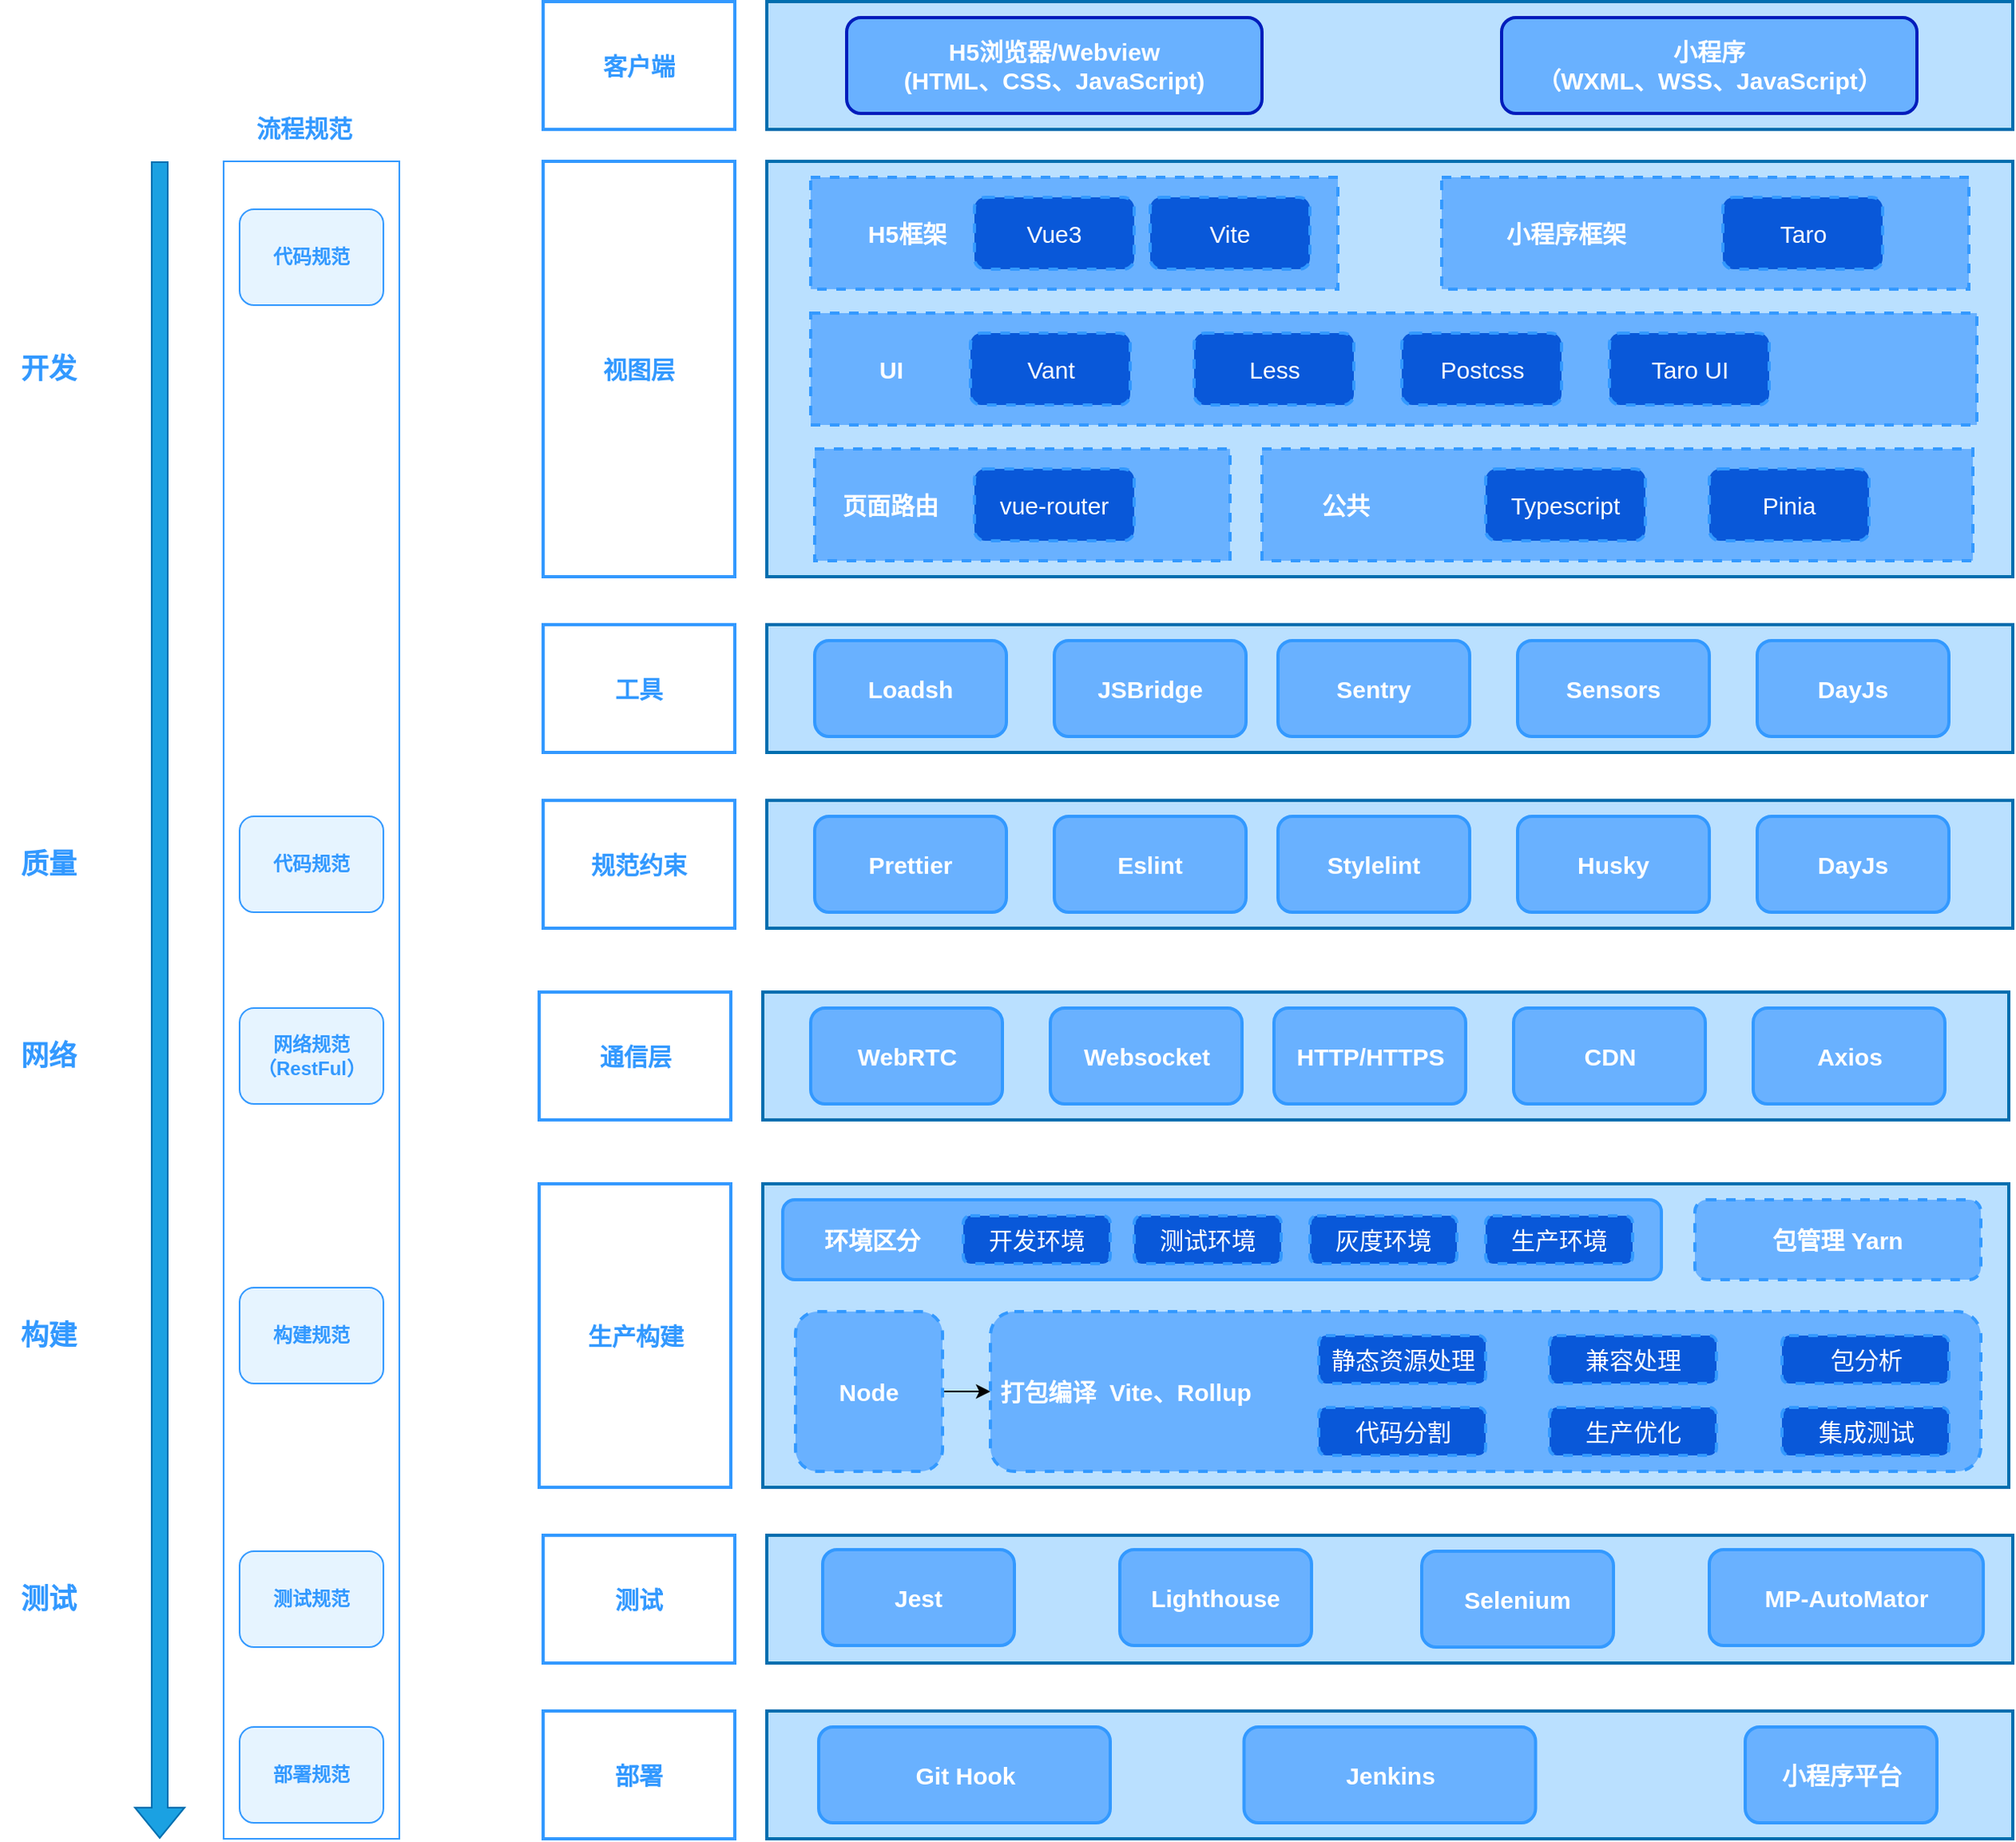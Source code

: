 <mxfile version="20.7.4" type="github">
  <diagram id="prtHgNgQTEPvFCAcTncT" name="Page-1">
    <mxGraphModel dx="1026" dy="590" grid="1" gridSize="10" guides="1" tooltips="1" connect="1" arrows="1" fold="1" page="1" pageScale="1" pageWidth="827" pageHeight="1169" math="0" shadow="0">
      <root>
        <mxCell id="0" />
        <mxCell id="1" parent="0" />
        <mxCell id="ZMkgEjLzoJMiGTBHx-T8-1" value="" style="shape=flexArrow;endArrow=classic;html=1;rounded=0;fillColor=#1ba1e2;strokeColor=#006EAF;" parent="1" edge="1">
          <mxGeometry width="50" height="50" relative="1" as="geometry">
            <mxPoint x="160" y="240" as="sourcePoint" />
            <mxPoint x="160" y="1290" as="targetPoint" />
          </mxGeometry>
        </mxCell>
        <mxCell id="ZMkgEjLzoJMiGTBHx-T8-2" value="" style="rounded=0;whiteSpace=wrap;html=1;strokeColor=#3399FF;strokeWidth=1;" parent="1" vertex="1">
          <mxGeometry x="200" y="240" width="110" height="1050" as="geometry" />
        </mxCell>
        <mxCell id="ZMkgEjLzoJMiGTBHx-T8-3" value="&lt;b&gt;&lt;font color=&quot;#3399ff&quot;&gt;代码规范&lt;/font&gt;&lt;/b&gt;" style="rounded=1;whiteSpace=wrap;html=1;strokeColor=#3399FF;fillColor=#e6f4ff;" parent="1" vertex="1">
          <mxGeometry x="210" y="270" width="90" height="60" as="geometry" />
        </mxCell>
        <mxCell id="ZMkgEjLzoJMiGTBHx-T8-6" value="&lt;h3 style=&quot;line-height: 150%;&quot;&gt;&lt;b&gt;&lt;font style=&quot;font-size: 15px;&quot;&gt;流程规范&lt;/font&gt;&lt;/b&gt;&lt;/h3&gt;" style="text;html=1;align=center;verticalAlign=middle;resizable=0;points=[];autosize=1;strokeColor=none;fillColor=none;fontColor=#3399FF;" parent="1" vertex="1">
          <mxGeometry x="210" y="190" width="80" height="60" as="geometry" />
        </mxCell>
        <mxCell id="ZMkgEjLzoJMiGTBHx-T8-8" value="&lt;h3&gt;&lt;b&gt;开发&lt;/b&gt;&lt;/h3&gt;" style="text;html=1;align=center;verticalAlign=middle;resizable=0;points=[];autosize=1;strokeColor=none;fillColor=none;fontSize=15;fontColor=#3399FF;" parent="1" vertex="1">
          <mxGeometry x="60" y="335" width="60" height="70" as="geometry" />
        </mxCell>
        <mxCell id="ZMkgEjLzoJMiGTBHx-T8-9" value="&lt;b&gt;客户端&lt;/b&gt;" style="rounded=0;whiteSpace=wrap;html=1;strokeColor=#3399FF;strokeWidth=2;fontSize=15;fontColor=#3399FF;" parent="1" vertex="1">
          <mxGeometry x="400" y="140" width="120" height="80" as="geometry" />
        </mxCell>
        <mxCell id="ZMkgEjLzoJMiGTBHx-T8-10" value="" style="rounded=0;whiteSpace=wrap;html=1;strokeColor=#006EAF;strokeWidth=2;fontSize=15;fontColor=#ffffff;align=center;fillColor=#bae0ff;" parent="1" vertex="1">
          <mxGeometry x="540" y="140" width="780" height="80" as="geometry" />
        </mxCell>
        <mxCell id="ZMkgEjLzoJMiGTBHx-T8-15" value="&lt;b&gt;H5浏览器/Webview&lt;br&gt;(HTML、CSS、JavaScript)&lt;br&gt;&lt;/b&gt;" style="rounded=1;whiteSpace=wrap;html=1;strokeColor=#001DBC;strokeWidth=2;fontSize=15;fontColor=#ffffff;fillColor=#69b1ff;" parent="1" vertex="1">
          <mxGeometry x="590" y="150" width="260" height="60" as="geometry" />
        </mxCell>
        <mxCell id="ZMkgEjLzoJMiGTBHx-T8-16" value="&lt;b&gt;小程序&lt;br&gt;（WXML、WSS、JavaScript）&lt;br&gt;&lt;/b&gt;" style="rounded=1;whiteSpace=wrap;html=1;strokeColor=#001DBC;strokeWidth=2;fontSize=15;fontColor=#ffffff;fillColor=#69b1ff;" parent="1" vertex="1">
          <mxGeometry x="1000" y="150" width="260" height="60" as="geometry" />
        </mxCell>
        <mxCell id="ZMkgEjLzoJMiGTBHx-T8-19" value="&lt;b&gt;视图层&lt;/b&gt;" style="rounded=0;whiteSpace=wrap;html=1;strokeColor=#3399FF;strokeWidth=2;fontSize=15;fontColor=#3399FF;" parent="1" vertex="1">
          <mxGeometry x="400" y="240" width="120" height="260" as="geometry" />
        </mxCell>
        <mxCell id="ZMkgEjLzoJMiGTBHx-T8-33" value="" style="rounded=0;whiteSpace=wrap;html=1;strokeColor=#006EAF;strokeWidth=2;fontSize=15;fontColor=#ffffff;align=center;fillColor=#bae0ff;" parent="1" vertex="1">
          <mxGeometry x="540" y="240" width="780" height="260" as="geometry" />
        </mxCell>
        <mxCell id="ZMkgEjLzoJMiGTBHx-T8-36" value="" style="rounded=0;whiteSpace=wrap;html=1;strokeColor=#3399FF;strokeWidth=2;fontSize=15;fontColor=#FFFFFF;fillColor=#69b1ff;dashed=1;" parent="1" vertex="1">
          <mxGeometry x="567.5" y="250" width="330" height="70" as="geometry" />
        </mxCell>
        <mxCell id="ZMkgEjLzoJMiGTBHx-T8-38" value="&lt;b&gt;H5框架&lt;/b&gt;" style="text;html=1;strokeColor=none;fillColor=none;align=center;verticalAlign=middle;whiteSpace=wrap;rounded=0;dashed=1;strokeWidth=2;fontSize=15;fontColor=#FFFFFF;" parent="1" vertex="1">
          <mxGeometry x="597.5" y="270" width="60" height="30" as="geometry" />
        </mxCell>
        <mxCell id="ZMkgEjLzoJMiGTBHx-T8-40" value="Vue3" style="rounded=1;whiteSpace=wrap;html=1;dashed=1;strokeColor=#3399FF;strokeWidth=2;fontSize=15;fontColor=#FFFFFF;fillColor=#0958d9;" parent="1" vertex="1">
          <mxGeometry x="670" y="262.5" width="100" height="45" as="geometry" />
        </mxCell>
        <mxCell id="ZMkgEjLzoJMiGTBHx-T8-41" value="" style="rounded=0;whiteSpace=wrap;html=1;strokeColor=#3399FF;strokeWidth=2;fontSize=15;fontColor=#FFFFFF;fillColor=#69b1ff;dashed=1;" parent="1" vertex="1">
          <mxGeometry x="962.5" y="250" width="330" height="70" as="geometry" />
        </mxCell>
        <mxCell id="ZMkgEjLzoJMiGTBHx-T8-42" value="&lt;b&gt;小程序框架&lt;/b&gt;" style="text;html=1;strokeColor=none;fillColor=none;align=center;verticalAlign=middle;whiteSpace=wrap;rounded=0;dashed=1;strokeWidth=2;fontSize=15;fontColor=#FFFFFF;" parent="1" vertex="1">
          <mxGeometry x="992.5" y="270" width="95" height="30" as="geometry" />
        </mxCell>
        <mxCell id="ZMkgEjLzoJMiGTBHx-T8-43" value="Taro" style="rounded=1;whiteSpace=wrap;html=1;dashed=1;strokeColor=#3399FF;strokeWidth=2;fontSize=15;fontColor=#FFFFFF;fillColor=#0958d9;" parent="1" vertex="1">
          <mxGeometry x="1138.5" y="262.5" width="100" height="45" as="geometry" />
        </mxCell>
        <mxCell id="ZMkgEjLzoJMiGTBHx-T8-48" value="" style="rounded=0;whiteSpace=wrap;html=1;strokeColor=#3399FF;strokeWidth=2;fontSize=15;fontColor=#FFFFFF;fillColor=#69b1ff;dashed=1;" parent="1" vertex="1">
          <mxGeometry x="567.5" y="335" width="730" height="70" as="geometry" />
        </mxCell>
        <mxCell id="ZMkgEjLzoJMiGTBHx-T8-49" value="&lt;b&gt;UI&lt;/b&gt;" style="text;html=1;strokeColor=none;fillColor=none;align=center;verticalAlign=middle;whiteSpace=wrap;rounded=0;dashed=1;strokeWidth=2;fontSize=15;fontColor=#FFFFFF;" parent="1" vertex="1">
          <mxGeometry x="587.5" y="355" width="60" height="30" as="geometry" />
        </mxCell>
        <mxCell id="ZMkgEjLzoJMiGTBHx-T8-50" value="Vant" style="rounded=1;whiteSpace=wrap;html=1;dashed=1;strokeColor=#3399FF;strokeWidth=2;fontSize=15;fontColor=#FFFFFF;fillColor=#0958d9;" parent="1" vertex="1">
          <mxGeometry x="667.5" y="347.5" width="100" height="45" as="geometry" />
        </mxCell>
        <mxCell id="ZMkgEjLzoJMiGTBHx-T8-57" value="Taro UI" style="rounded=1;whiteSpace=wrap;html=1;dashed=1;strokeColor=#3399FF;strokeWidth=2;fontSize=15;fontColor=#FFFFFF;fillColor=#0958d9;" parent="1" vertex="1">
          <mxGeometry x="1067.5" y="347.5" width="100" height="45" as="geometry" />
        </mxCell>
        <mxCell id="ZMkgEjLzoJMiGTBHx-T8-58" value="Less" style="rounded=1;whiteSpace=wrap;html=1;dashed=1;strokeColor=#3399FF;strokeWidth=2;fontSize=15;fontColor=#FFFFFF;fillColor=#0958d9;" parent="1" vertex="1">
          <mxGeometry x="807.5" y="347.5" width="100" height="45" as="geometry" />
        </mxCell>
        <mxCell id="ZMkgEjLzoJMiGTBHx-T8-59" value="Postcss" style="rounded=1;whiteSpace=wrap;html=1;dashed=1;strokeColor=#3399FF;strokeWidth=2;fontSize=15;fontColor=#FFFFFF;fillColor=#0958d9;" parent="1" vertex="1">
          <mxGeometry x="937.5" y="347.5" width="100" height="45" as="geometry" />
        </mxCell>
        <mxCell id="ZMkgEjLzoJMiGTBHx-T8-60" value="Vite" style="rounded=1;whiteSpace=wrap;html=1;dashed=1;strokeColor=#3399FF;strokeWidth=2;fontSize=15;fontColor=#FFFFFF;fillColor=#0958d9;" parent="1" vertex="1">
          <mxGeometry x="780" y="262.5" width="100" height="45" as="geometry" />
        </mxCell>
        <mxCell id="ZMkgEjLzoJMiGTBHx-T8-62" value="" style="rounded=0;whiteSpace=wrap;html=1;strokeColor=#3399FF;strokeWidth=2;fontSize=15;fontColor=#FFFFFF;fillColor=#69b1ff;dashed=1;" parent="1" vertex="1">
          <mxGeometry x="570" y="420" width="260" height="70" as="geometry" />
        </mxCell>
        <mxCell id="ZMkgEjLzoJMiGTBHx-T8-63" value="&lt;b&gt;页面路由&lt;/b&gt;" style="text;html=1;strokeColor=none;fillColor=none;align=center;verticalAlign=middle;whiteSpace=wrap;rounded=0;dashed=1;strokeWidth=2;fontSize=15;fontColor=#FFFFFF;" parent="1" vertex="1">
          <mxGeometry x="570" y="440" width="95" height="30" as="geometry" />
        </mxCell>
        <mxCell id="ZMkgEjLzoJMiGTBHx-T8-64" value="vue-router" style="rounded=1;whiteSpace=wrap;html=1;dashed=1;strokeColor=#3399FF;strokeWidth=2;fontSize=15;fontColor=#FFFFFF;fillColor=#0958d9;" parent="1" vertex="1">
          <mxGeometry x="670" y="432.5" width="100" height="45" as="geometry" />
        </mxCell>
        <mxCell id="ZMkgEjLzoJMiGTBHx-T8-65" value="&lt;b&gt;工具&lt;/b&gt;" style="rounded=0;whiteSpace=wrap;html=1;strokeColor=#3399FF;strokeWidth=2;fontSize=15;fontColor=#3399FF;" parent="1" vertex="1">
          <mxGeometry x="400" y="530" width="120" height="80" as="geometry" />
        </mxCell>
        <mxCell id="ZMkgEjLzoJMiGTBHx-T8-66" value="" style="rounded=0;whiteSpace=wrap;html=1;strokeColor=#006EAF;strokeWidth=2;fontSize=15;fontColor=#ffffff;align=center;fillColor=#bae0ff;" parent="1" vertex="1">
          <mxGeometry x="540" y="530" width="780" height="80" as="geometry" />
        </mxCell>
        <mxCell id="ZMkgEjLzoJMiGTBHx-T8-67" value="&lt;font color=&quot;#ffffff&quot;&gt;&lt;b&gt;Loadsh&lt;/b&gt;&lt;/font&gt;" style="rounded=1;whiteSpace=wrap;html=1;strokeColor=#3399FF;strokeWidth=2;fontSize=15;fontColor=#3399FF;fillColor=#69b1ff;" parent="1" vertex="1">
          <mxGeometry x="570" y="540" width="120" height="60" as="geometry" />
        </mxCell>
        <mxCell id="ZMkgEjLzoJMiGTBHx-T8-68" value="&lt;font color=&quot;#ffffff&quot;&gt;&lt;b&gt;JSBridge&lt;/b&gt;&lt;/font&gt;" style="rounded=1;whiteSpace=wrap;html=1;strokeColor=#3399FF;strokeWidth=2;fontSize=15;fontColor=#3399FF;fillColor=#69b1ff;" parent="1" vertex="1">
          <mxGeometry x="720" y="540" width="120" height="60" as="geometry" />
        </mxCell>
        <mxCell id="ZMkgEjLzoJMiGTBHx-T8-69" value="&lt;div style=&quot;text-align: start;&quot;&gt;&lt;b style=&quot;border-color: var(--border-color); color: rgb(255, 255, 255); text-align: center;&quot;&gt;Sentry&lt;/b&gt;&lt;br&gt;&lt;/div&gt;" style="rounded=1;whiteSpace=wrap;html=1;strokeColor=#3399FF;strokeWidth=2;fontSize=15;fontColor=#3399FF;fillColor=#69b1ff;" parent="1" vertex="1">
          <mxGeometry x="860" y="540" width="120" height="60" as="geometry" />
        </mxCell>
        <mxCell id="ZMkgEjLzoJMiGTBHx-T8-70" value="&lt;font color=&quot;#ffffff&quot;&gt;&lt;b&gt;Sensors&lt;/b&gt;&lt;/font&gt;" style="rounded=1;whiteSpace=wrap;html=1;strokeColor=#3399FF;strokeWidth=2;fontSize=15;fontColor=#3399FF;fillColor=#69b1ff;" parent="1" vertex="1">
          <mxGeometry x="1010" y="540" width="120" height="60" as="geometry" />
        </mxCell>
        <mxCell id="ZMkgEjLzoJMiGTBHx-T8-71" value="&lt;font color=&quot;#ffffff&quot;&gt;&lt;b&gt;DayJs&lt;/b&gt;&lt;/font&gt;" style="rounded=1;whiteSpace=wrap;html=1;strokeColor=#3399FF;strokeWidth=2;fontSize=15;fontColor=#3399FF;fillColor=#69b1ff;" parent="1" vertex="1">
          <mxGeometry x="1160" y="540" width="120" height="60" as="geometry" />
        </mxCell>
        <mxCell id="ZMkgEjLzoJMiGTBHx-T8-73" value="&lt;b&gt;通信层&lt;/b&gt;" style="rounded=0;whiteSpace=wrap;html=1;strokeColor=#3399FF;strokeWidth=2;fontSize=15;fontColor=#3399FF;" parent="1" vertex="1">
          <mxGeometry x="397.5" y="760" width="120" height="80" as="geometry" />
        </mxCell>
        <mxCell id="ZMkgEjLzoJMiGTBHx-T8-74" value="" style="rounded=0;whiteSpace=wrap;html=1;strokeColor=#006EAF;strokeWidth=2;fontSize=15;fontColor=#ffffff;align=center;fillColor=#bae0ff;" parent="1" vertex="1">
          <mxGeometry x="537.5" y="760" width="780" height="80" as="geometry" />
        </mxCell>
        <mxCell id="ZMkgEjLzoJMiGTBHx-T8-75" value="&lt;font color=&quot;#ffffff&quot;&gt;&lt;b&gt;WebRTC&lt;/b&gt;&lt;/font&gt;" style="rounded=1;whiteSpace=wrap;html=1;strokeColor=#3399FF;strokeWidth=2;fontSize=15;fontColor=#3399FF;fillColor=#69b1ff;" parent="1" vertex="1">
          <mxGeometry x="567.5" y="770" width="120" height="60" as="geometry" />
        </mxCell>
        <mxCell id="ZMkgEjLzoJMiGTBHx-T8-76" value="&lt;font color=&quot;#ffffff&quot;&gt;&lt;b&gt;Websocket&lt;/b&gt;&lt;/font&gt;" style="rounded=1;whiteSpace=wrap;html=1;strokeColor=#3399FF;strokeWidth=2;fontSize=15;fontColor=#3399FF;fillColor=#69b1ff;" parent="1" vertex="1">
          <mxGeometry x="717.5" y="770" width="120" height="60" as="geometry" />
        </mxCell>
        <mxCell id="ZMkgEjLzoJMiGTBHx-T8-77" value="&lt;font color=&quot;#ffffff&quot;&gt;&lt;b&gt;HTTP/HTTPS&lt;/b&gt;&lt;/font&gt;" style="rounded=1;whiteSpace=wrap;html=1;strokeColor=#3399FF;strokeWidth=2;fontSize=15;fontColor=#3399FF;fillColor=#69b1ff;" parent="1" vertex="1">
          <mxGeometry x="857.5" y="770" width="120" height="60" as="geometry" />
        </mxCell>
        <mxCell id="ZMkgEjLzoJMiGTBHx-T8-78" value="&lt;font color=&quot;#ffffff&quot;&gt;&lt;b&gt;CDN&lt;/b&gt;&lt;/font&gt;" style="rounded=1;whiteSpace=wrap;html=1;strokeColor=#3399FF;strokeWidth=2;fontSize=15;fontColor=#3399FF;fillColor=#69b1ff;" parent="1" vertex="1">
          <mxGeometry x="1007.5" y="770" width="120" height="60" as="geometry" />
        </mxCell>
        <mxCell id="ZMkgEjLzoJMiGTBHx-T8-79" value="&lt;font color=&quot;#ffffff&quot;&gt;&lt;b&gt;Axios&lt;/b&gt;&lt;/font&gt;" style="rounded=1;whiteSpace=wrap;html=1;strokeColor=#3399FF;strokeWidth=2;fontSize=15;fontColor=#3399FF;fillColor=#69b1ff;" parent="1" vertex="1">
          <mxGeometry x="1157.5" y="770" width="120" height="60" as="geometry" />
        </mxCell>
        <mxCell id="ZMkgEjLzoJMiGTBHx-T8-88" value="&lt;b&gt;规范约束&lt;/b&gt;" style="rounded=0;whiteSpace=wrap;html=1;strokeColor=#3399FF;strokeWidth=2;fontSize=15;fontColor=#3399FF;" parent="1" vertex="1">
          <mxGeometry x="400" y="640" width="120" height="80" as="geometry" />
        </mxCell>
        <mxCell id="ZMkgEjLzoJMiGTBHx-T8-89" value="" style="rounded=0;whiteSpace=wrap;html=1;strokeColor=#006EAF;strokeWidth=2;fontSize=15;fontColor=#ffffff;align=center;fillColor=#bae0ff;" parent="1" vertex="1">
          <mxGeometry x="540" y="640" width="780" height="80" as="geometry" />
        </mxCell>
        <mxCell id="ZMkgEjLzoJMiGTBHx-T8-90" value="&lt;font color=&quot;#ffffff&quot;&gt;&lt;b&gt;Prettier&lt;/b&gt;&lt;/font&gt;" style="rounded=1;whiteSpace=wrap;html=1;strokeColor=#3399FF;strokeWidth=2;fontSize=15;fontColor=#3399FF;fillColor=#69b1ff;align=center;" parent="1" vertex="1">
          <mxGeometry x="570" y="650" width="120" height="60" as="geometry" />
        </mxCell>
        <mxCell id="ZMkgEjLzoJMiGTBHx-T8-91" value="&lt;font color=&quot;#ffffff&quot;&gt;&lt;b&gt;Eslint&lt;/b&gt;&lt;/font&gt;" style="rounded=1;whiteSpace=wrap;html=1;strokeColor=#3399FF;strokeWidth=2;fontSize=15;fontColor=#3399FF;fillColor=#69b1ff;" parent="1" vertex="1">
          <mxGeometry x="720" y="650" width="120" height="60" as="geometry" />
        </mxCell>
        <mxCell id="ZMkgEjLzoJMiGTBHx-T8-92" value="&lt;div style=&quot;text-align: start;&quot;&gt;&lt;b style=&quot;border-color: var(--border-color); color: rgb(255, 255, 255); text-align: center;&quot;&gt;Stylelint&lt;/b&gt;&lt;br&gt;&lt;/div&gt;" style="rounded=1;whiteSpace=wrap;html=1;strokeColor=#3399FF;strokeWidth=2;fontSize=15;fontColor=#3399FF;fillColor=#69b1ff;" parent="1" vertex="1">
          <mxGeometry x="860" y="650" width="120" height="60" as="geometry" />
        </mxCell>
        <mxCell id="ZMkgEjLzoJMiGTBHx-T8-93" value="&lt;font color=&quot;#ffffff&quot;&gt;&lt;b&gt;Husky&lt;/b&gt;&lt;/font&gt;" style="rounded=1;whiteSpace=wrap;html=1;strokeColor=#3399FF;strokeWidth=2;fontSize=15;fontColor=#3399FF;fillColor=#69b1ff;" parent="1" vertex="1">
          <mxGeometry x="1010" y="650" width="120" height="60" as="geometry" />
        </mxCell>
        <mxCell id="ZMkgEjLzoJMiGTBHx-T8-94" value="&lt;font color=&quot;#ffffff&quot;&gt;&lt;b&gt;DayJs&lt;/b&gt;&lt;/font&gt;" style="rounded=1;whiteSpace=wrap;html=1;strokeColor=#3399FF;strokeWidth=2;fontSize=15;fontColor=#3399FF;fillColor=#69b1ff;" parent="1" vertex="1">
          <mxGeometry x="1160" y="650" width="120" height="60" as="geometry" />
        </mxCell>
        <mxCell id="ZMkgEjLzoJMiGTBHx-T8-95" value="" style="rounded=0;whiteSpace=wrap;html=1;strokeColor=#3399FF;strokeWidth=2;fontSize=15;fontColor=#FFFFFF;fillColor=#69b1ff;dashed=1;" parent="1" vertex="1">
          <mxGeometry x="850" y="420" width="445" height="70" as="geometry" />
        </mxCell>
        <mxCell id="ZMkgEjLzoJMiGTBHx-T8-96" value="&lt;b&gt;公共&lt;/b&gt;" style="text;html=1;strokeColor=none;fillColor=none;align=center;verticalAlign=middle;whiteSpace=wrap;rounded=0;dashed=1;strokeWidth=2;fontSize=15;fontColor=#FFFFFF;" parent="1" vertex="1">
          <mxGeometry x="855" y="440" width="95" height="30" as="geometry" />
        </mxCell>
        <mxCell id="ZMkgEjLzoJMiGTBHx-T8-97" value="Typescript" style="rounded=1;whiteSpace=wrap;html=1;dashed=1;strokeColor=#3399FF;strokeWidth=2;fontSize=15;fontColor=#FFFFFF;fillColor=#0958d9;" parent="1" vertex="1">
          <mxGeometry x="990" y="432.5" width="100" height="45" as="geometry" />
        </mxCell>
        <mxCell id="ZMkgEjLzoJMiGTBHx-T8-98" value="&lt;font color=&quot;#3399ff&quot;&gt;&lt;b&gt;代码规范&lt;/b&gt;&lt;/font&gt;" style="rounded=1;whiteSpace=wrap;html=1;strokeColor=#3399FF;fillColor=#e6f4ff;" parent="1" vertex="1">
          <mxGeometry x="210" y="650" width="90" height="60" as="geometry" />
        </mxCell>
        <mxCell id="ZMkgEjLzoJMiGTBHx-T8-99" value="&lt;b&gt;测试&lt;/b&gt;" style="rounded=0;whiteSpace=wrap;html=1;strokeColor=#3399FF;strokeWidth=2;fontSize=15;fontColor=#3399FF;" parent="1" vertex="1">
          <mxGeometry x="400" y="1100" width="120" height="80" as="geometry" />
        </mxCell>
        <mxCell id="ZMkgEjLzoJMiGTBHx-T8-100" value="" style="rounded=0;whiteSpace=wrap;html=1;strokeColor=#006EAF;strokeWidth=2;fontSize=15;fontColor=#ffffff;align=center;fillColor=#bae0ff;" parent="1" vertex="1">
          <mxGeometry x="540" y="1100" width="780" height="80" as="geometry" />
        </mxCell>
        <mxCell id="ZMkgEjLzoJMiGTBHx-T8-103" value="&lt;font color=&quot;#ffffff&quot;&gt;&lt;b&gt;Selenium&lt;/b&gt;&lt;/font&gt;" style="rounded=1;whiteSpace=wrap;html=1;strokeColor=#3399FF;strokeWidth=2;fontSize=15;fontColor=#3399FF;fillColor=#69b1ff;" parent="1" vertex="1">
          <mxGeometry x="950" y="1110" width="120" height="60" as="geometry" />
        </mxCell>
        <mxCell id="ZMkgEjLzoJMiGTBHx-T8-105" value="&lt;font color=&quot;#ffffff&quot;&gt;&lt;b&gt;Lighthouse&lt;/b&gt;&lt;/font&gt;" style="rounded=1;whiteSpace=wrap;html=1;strokeColor=#3399FF;strokeWidth=2;fontSize=15;fontColor=#3399FF;fillColor=#69b1ff;" parent="1" vertex="1">
          <mxGeometry x="761" y="1109" width="120" height="60" as="geometry" />
        </mxCell>
        <mxCell id="ZMkgEjLzoJMiGTBHx-T8-106" value="&lt;b&gt;部署&lt;/b&gt;" style="rounded=0;whiteSpace=wrap;html=1;strokeColor=#3399FF;strokeWidth=2;fontSize=15;fontColor=#3399FF;" parent="1" vertex="1">
          <mxGeometry x="400" y="1210" width="120" height="80" as="geometry" />
        </mxCell>
        <mxCell id="ZMkgEjLzoJMiGTBHx-T8-107" value="" style="rounded=0;whiteSpace=wrap;html=1;strokeColor=#006EAF;strokeWidth=2;fontSize=15;fontColor=#ffffff;align=center;fillColor=#bae0ff;" parent="1" vertex="1">
          <mxGeometry x="540" y="1210" width="780" height="80" as="geometry" />
        </mxCell>
        <mxCell id="ZMkgEjLzoJMiGTBHx-T8-108" value="&lt;font color=&quot;#ffffff&quot;&gt;&lt;b&gt;Jenkins&lt;/b&gt;&lt;/font&gt;" style="rounded=1;whiteSpace=wrap;html=1;strokeColor=#3399FF;strokeWidth=2;fontSize=15;fontColor=#3399FF;fillColor=#69b1ff;" parent="1" vertex="1">
          <mxGeometry x="838.75" y="1220" width="182.5" height="60" as="geometry" />
        </mxCell>
        <mxCell id="ZMkgEjLzoJMiGTBHx-T8-109" value="&lt;font color=&quot;#ffffff&quot;&gt;&lt;b&gt;小程序平台&lt;/b&gt;&lt;/font&gt;" style="rounded=1;whiteSpace=wrap;html=1;strokeColor=#3399FF;strokeWidth=2;fontSize=15;fontColor=#3399FF;fillColor=#69b1ff;" parent="1" vertex="1">
          <mxGeometry x="1152.5" y="1220" width="120" height="60" as="geometry" />
        </mxCell>
        <mxCell id="ZMkgEjLzoJMiGTBHx-T8-111" value="&lt;font color=&quot;#ffffff&quot;&gt;&lt;b&gt;Git Hook&lt;/b&gt;&lt;/font&gt;" style="rounded=1;whiteSpace=wrap;html=1;strokeColor=#3399FF;strokeWidth=2;fontSize=15;fontColor=#3399FF;fillColor=#69b1ff;" parent="1" vertex="1">
          <mxGeometry x="572.5" y="1220" width="182.5" height="60" as="geometry" />
        </mxCell>
        <mxCell id="ZMkgEjLzoJMiGTBHx-T8-112" value="&lt;b&gt;生产构建&lt;/b&gt;" style="rounded=0;whiteSpace=wrap;html=1;strokeColor=#3399FF;strokeWidth=2;fontSize=15;fontColor=#3399FF;" parent="1" vertex="1">
          <mxGeometry x="397.5" y="880" width="120" height="190" as="geometry" />
        </mxCell>
        <mxCell id="ZMkgEjLzoJMiGTBHx-T8-113" value="" style="rounded=0;whiteSpace=wrap;html=1;strokeColor=#006EAF;strokeWidth=2;fontSize=15;fontColor=#ffffff;align=center;fillColor=#bae0ff;" parent="1" vertex="1">
          <mxGeometry x="537.5" y="880" width="780" height="190" as="geometry" />
        </mxCell>
        <mxCell id="ZMkgEjLzoJMiGTBHx-T8-115" value="" style="rounded=1;whiteSpace=wrap;html=1;strokeColor=#3399FF;strokeWidth=2;fontSize=15;fontColor=#3399FF;fillColor=#69b1ff;" parent="1" vertex="1">
          <mxGeometry x="550" y="890" width="550" height="50" as="geometry" />
        </mxCell>
        <mxCell id="ZMkgEjLzoJMiGTBHx-T8-122" value="&lt;b style=&quot;border-color: var(--border-color);&quot;&gt;环境区分&lt;/b&gt;" style="text;html=1;strokeColor=none;fillColor=none;align=center;verticalAlign=middle;whiteSpace=wrap;rounded=0;dashed=1;strokeWidth=2;fontSize=15;fontColor=#FFFFFF;" parent="1" vertex="1">
          <mxGeometry x="570" y="900" width="72" height="30" as="geometry" />
        </mxCell>
        <mxCell id="ZMkgEjLzoJMiGTBHx-T8-123" value="开发环境" style="rounded=1;whiteSpace=wrap;html=1;dashed=1;strokeColor=#3399FF;strokeWidth=2;fontSize=15;fontColor=#FFFFFF;fillColor=#0958d9;" parent="1" vertex="1">
          <mxGeometry x="663" y="900" width="92" height="30" as="geometry" />
        </mxCell>
        <mxCell id="ZMkgEjLzoJMiGTBHx-T8-124" value="测试环境" style="rounded=1;whiteSpace=wrap;html=1;dashed=1;strokeColor=#3399FF;strokeWidth=2;fontSize=15;fontColor=#FFFFFF;fillColor=#0958d9;" parent="1" vertex="1">
          <mxGeometry x="770" y="900" width="92" height="30" as="geometry" />
        </mxCell>
        <mxCell id="ZMkgEjLzoJMiGTBHx-T8-125" value="灰度环境" style="rounded=1;whiteSpace=wrap;html=1;dashed=1;strokeColor=#3399FF;strokeWidth=2;fontSize=15;fontColor=#FFFFFF;fillColor=#0958d9;" parent="1" vertex="1">
          <mxGeometry x="880" y="900" width="92" height="30" as="geometry" />
        </mxCell>
        <mxCell id="ZMkgEjLzoJMiGTBHx-T8-126" value="生产环境" style="rounded=1;whiteSpace=wrap;html=1;dashed=1;strokeColor=#3399FF;strokeWidth=2;fontSize=15;fontColor=#FFFFFF;fillColor=#0958d9;" parent="1" vertex="1">
          <mxGeometry x="990" y="900" width="92" height="30" as="geometry" />
        </mxCell>
        <mxCell id="ZMkgEjLzoJMiGTBHx-T8-127" value="&lt;font color=&quot;#ffffff&quot;&gt;&lt;b&gt;包管理&lt;span style=&quot;white-space: pre;&quot;&gt; &lt;/span&gt;Yarn&lt;/b&gt;&lt;/font&gt;" style="rounded=1;whiteSpace=wrap;html=1;dashed=1;strokeColor=#3399FF;strokeWidth=2;fontSize=15;fontColor=#3399FF;fillColor=#69b1ff;" parent="1" vertex="1">
          <mxGeometry x="1121" y="890" width="179" height="50" as="geometry" />
        </mxCell>
        <mxCell id="ZMkgEjLzoJMiGTBHx-T8-128" value="&lt;font color=&quot;#3399ff&quot;&gt;&lt;b&gt;部署规范&lt;/b&gt;&lt;/font&gt;" style="rounded=1;whiteSpace=wrap;html=1;strokeColor=#3399FF;fillColor=#e6f4ff;" parent="1" vertex="1">
          <mxGeometry x="210" y="1220" width="90" height="60" as="geometry" />
        </mxCell>
        <mxCell id="ZMkgEjLzoJMiGTBHx-T8-129" value="&lt;font color=&quot;#3399ff&quot;&gt;&lt;b&gt;测试规范&lt;/b&gt;&lt;/font&gt;" style="rounded=1;whiteSpace=wrap;html=1;strokeColor=#3399FF;fillColor=#e6f4ff;" parent="1" vertex="1">
          <mxGeometry x="210" y="1110" width="90" height="60" as="geometry" />
        </mxCell>
        <mxCell id="ZMkgEjLzoJMiGTBHx-T8-130" value="&lt;font color=&quot;#3399ff&quot;&gt;&lt;b&gt;网络规范&lt;br&gt;（RestFul）&lt;br&gt;&lt;/b&gt;&lt;/font&gt;" style="rounded=1;whiteSpace=wrap;html=1;strokeColor=#3399FF;fillColor=#e6f4ff;" parent="1" vertex="1">
          <mxGeometry x="210" y="770" width="90" height="60" as="geometry" />
        </mxCell>
        <mxCell id="ZMkgEjLzoJMiGTBHx-T8-137" value="" style="edgeStyle=orthogonalEdgeStyle;rounded=0;orthogonalLoop=1;jettySize=auto;html=1;fontSize=15;fontColor=#FFFFFF;" parent="1" source="ZMkgEjLzoJMiGTBHx-T8-133" target="ZMkgEjLzoJMiGTBHx-T8-136" edge="1">
          <mxGeometry relative="1" as="geometry" />
        </mxCell>
        <mxCell id="ZMkgEjLzoJMiGTBHx-T8-133" value="&lt;b&gt;&lt;font color=&quot;#ffffff&quot;&gt;Node&lt;/font&gt;&lt;/b&gt;" style="rounded=1;whiteSpace=wrap;html=1;dashed=1;strokeColor=#3399FF;strokeWidth=2;fontSize=15;fontColor=#3399FF;fillColor=#69b1ff;" parent="1" vertex="1">
          <mxGeometry x="558" y="960" width="92" height="100" as="geometry" />
        </mxCell>
        <mxCell id="ZMkgEjLzoJMiGTBHx-T8-136" value="&lt;b&gt;&lt;font color=&quot;#ffffff&quot;&gt;&lt;span style=&quot;white-space: pre;&quot;&gt;	&lt;/span&gt;打包编译&lt;span style=&quot;white-space: pre;&quot;&gt; &lt;/span&gt;&lt;span style=&quot;white-space: pre;&quot;&gt; &lt;/span&gt;Vite、Rollup&lt;/font&gt;&lt;/b&gt;" style="whiteSpace=wrap;html=1;fontSize=15;fillColor=#69b1ff;strokeColor=#3399FF;fontColor=#3399FF;rounded=1;dashed=1;strokeWidth=2;align=left;" parent="1" vertex="1">
          <mxGeometry x="680" y="960" width="620" height="100" as="geometry" />
        </mxCell>
        <mxCell id="Q4v0tWAnrA5VIUGFlY3M-2" value="&lt;font color=&quot;#ffffff&quot;&gt;&lt;b&gt;MP-AutoMator&lt;/b&gt;&lt;/font&gt;" style="rounded=1;whiteSpace=wrap;html=1;strokeColor=#3399FF;strokeWidth=2;fontSize=15;fontColor=#3399FF;fillColor=#69b1ff;" vertex="1" parent="1">
          <mxGeometry x="1130" y="1109" width="171.5" height="60" as="geometry" />
        </mxCell>
        <mxCell id="Q4v0tWAnrA5VIUGFlY3M-3" value="&lt;font color=&quot;#ffffff&quot;&gt;&lt;b&gt;Jest&lt;/b&gt;&lt;/font&gt;" style="rounded=1;whiteSpace=wrap;html=1;strokeColor=#3399FF;strokeWidth=2;fontSize=15;fontColor=#3399FF;fillColor=#69b1ff;" vertex="1" parent="1">
          <mxGeometry x="575" y="1109" width="120" height="60" as="geometry" />
        </mxCell>
        <mxCell id="Q4v0tWAnrA5VIUGFlY3M-4" value="静态资源处理" style="rounded=1;whiteSpace=wrap;html=1;dashed=1;strokeColor=#3399FF;strokeWidth=2;fontSize=15;fontColor=#FFFFFF;fillColor=#0958d9;" vertex="1" parent="1">
          <mxGeometry x="885.5" y="975" width="104.5" height="30" as="geometry" />
        </mxCell>
        <mxCell id="Q4v0tWAnrA5VIUGFlY3M-5" value="兼容处理" style="rounded=1;whiteSpace=wrap;html=1;dashed=1;strokeColor=#3399FF;strokeWidth=2;fontSize=15;fontColor=#FFFFFF;fillColor=#0958d9;" vertex="1" parent="1">
          <mxGeometry x="1030" y="975" width="104.5" height="30" as="geometry" />
        </mxCell>
        <mxCell id="Q4v0tWAnrA5VIUGFlY3M-6" value="包分析" style="rounded=1;whiteSpace=wrap;html=1;dashed=1;strokeColor=#3399FF;strokeWidth=2;fontSize=15;fontColor=#FFFFFF;fillColor=#0958d9;" vertex="1" parent="1">
          <mxGeometry x="1175.5" y="975" width="104.5" height="30" as="geometry" />
        </mxCell>
        <mxCell id="Q4v0tWAnrA5VIUGFlY3M-7" value="代码分割" style="rounded=1;whiteSpace=wrap;html=1;dashed=1;strokeColor=#3399FF;strokeWidth=2;fontSize=15;fontColor=#FFFFFF;fillColor=#0958d9;" vertex="1" parent="1">
          <mxGeometry x="885.5" y="1020" width="104.5" height="30" as="geometry" />
        </mxCell>
        <mxCell id="Q4v0tWAnrA5VIUGFlY3M-8" value="生产优化" style="rounded=1;whiteSpace=wrap;html=1;dashed=1;strokeColor=#3399FF;strokeWidth=2;fontSize=15;fontColor=#FFFFFF;fillColor=#0958d9;" vertex="1" parent="1">
          <mxGeometry x="1030" y="1020" width="104.5" height="30" as="geometry" />
        </mxCell>
        <mxCell id="Q4v0tWAnrA5VIUGFlY3M-9" value="集成测试" style="rounded=1;whiteSpace=wrap;html=1;dashed=1;strokeColor=#3399FF;strokeWidth=2;fontSize=15;fontColor=#FFFFFF;fillColor=#0958d9;" vertex="1" parent="1">
          <mxGeometry x="1175.5" y="1020" width="104.5" height="30" as="geometry" />
        </mxCell>
        <mxCell id="Q4v0tWAnrA5VIUGFlY3M-10" value="Pinia" style="rounded=1;whiteSpace=wrap;html=1;dashed=1;strokeColor=#3399FF;strokeWidth=2;fontSize=15;fontColor=#FFFFFF;fillColor=#0958d9;" vertex="1" parent="1">
          <mxGeometry x="1130" y="432.5" width="100" height="45" as="geometry" />
        </mxCell>
        <mxCell id="Q4v0tWAnrA5VIUGFlY3M-11" value="&lt;font color=&quot;#3399ff&quot;&gt;&lt;b&gt;构建规范&lt;/b&gt;&lt;/font&gt;" style="rounded=1;whiteSpace=wrap;html=1;strokeColor=#3399FF;fillColor=#e6f4ff;" vertex="1" parent="1">
          <mxGeometry x="210" y="945" width="90" height="60" as="geometry" />
        </mxCell>
        <mxCell id="Q4v0tWAnrA5VIUGFlY3M-12" value="&lt;h3&gt;&lt;b&gt;构建&lt;/b&gt;&lt;/h3&gt;" style="text;html=1;align=center;verticalAlign=middle;resizable=0;points=[];autosize=1;strokeColor=none;fillColor=none;fontSize=15;fontColor=#3399FF;" vertex="1" parent="1">
          <mxGeometry x="60" y="940" width="60" height="70" as="geometry" />
        </mxCell>
        <mxCell id="Q4v0tWAnrA5VIUGFlY3M-13" value="&lt;h3&gt;&lt;b&gt;测试&lt;/b&gt;&lt;/h3&gt;" style="text;html=1;align=center;verticalAlign=middle;resizable=0;points=[];autosize=1;strokeColor=none;fillColor=none;fontSize=15;fontColor=#3399FF;" vertex="1" parent="1">
          <mxGeometry x="60" y="1105" width="60" height="70" as="geometry" />
        </mxCell>
        <mxCell id="Q4v0tWAnrA5VIUGFlY3M-14" value="&lt;h3&gt;网络&lt;/h3&gt;" style="text;html=1;align=center;verticalAlign=middle;resizable=0;points=[];autosize=1;strokeColor=none;fillColor=none;fontSize=15;fontColor=#3399FF;" vertex="1" parent="1">
          <mxGeometry x="60" y="765" width="60" height="70" as="geometry" />
        </mxCell>
        <mxCell id="Q4v0tWAnrA5VIUGFlY3M-15" value="&lt;h3&gt;质量&lt;/h3&gt;" style="text;html=1;align=center;verticalAlign=middle;resizable=0;points=[];autosize=1;strokeColor=none;fillColor=none;fontSize=15;fontColor=#3399FF;" vertex="1" parent="1">
          <mxGeometry x="60" y="645" width="60" height="70" as="geometry" />
        </mxCell>
      </root>
    </mxGraphModel>
  </diagram>
</mxfile>

